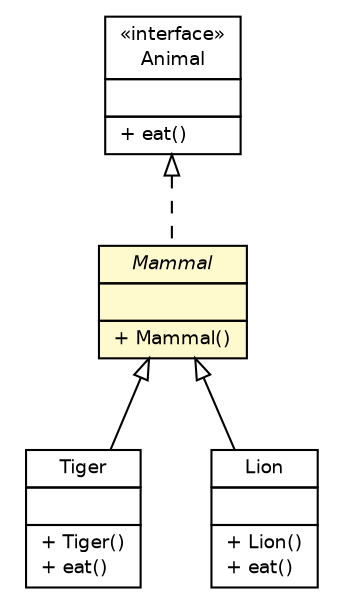 #!/usr/local/bin/dot
#
# Class diagram 
# Generated by UMLGraph version 5.1 (http://www.umlgraph.org/)
#

digraph G {
	edge [fontname="Helvetica",fontsize=10,labelfontname="Helvetica",labelfontsize=10];
	node [fontname="Helvetica",fontsize=10,shape=plaintext];
	nodesep=0.25;
	ranksep=0.5;
	// com.lab49.siteDemo.model.Tiger
	c30 [label=<<table title="com.lab49.siteDemo.model.Tiger" border="0" cellborder="1" cellspacing="0" cellpadding="2" port="p" href="./Tiger.html">
		<tr><td><table border="0" cellspacing="0" cellpadding="1">
<tr><td align="center" balign="center"> Tiger </td></tr>
		</table></td></tr>
		<tr><td><table border="0" cellspacing="0" cellpadding="1">
<tr><td align="left" balign="left">  </td></tr>
		</table></td></tr>
		<tr><td><table border="0" cellspacing="0" cellpadding="1">
<tr><td align="left" balign="left"> + Tiger() </td></tr>
<tr><td align="left" balign="left"> + eat() </td></tr>
		</table></td></tr>
		</table>>, fontname="Helvetica", fontcolor="black", fontsize=9.0];
	// com.lab49.siteDemo.model.Mammal
	c31 [label=<<table title="com.lab49.siteDemo.model.Mammal" border="0" cellborder="1" cellspacing="0" cellpadding="2" port="p" bgcolor="lemonChiffon" href="./Mammal.html">
		<tr><td><table border="0" cellspacing="0" cellpadding="1">
<tr><td align="center" balign="center"><font face="Helvetica-Oblique"> Mammal </font></td></tr>
		</table></td></tr>
		<tr><td><table border="0" cellspacing="0" cellpadding="1">
<tr><td align="left" balign="left">  </td></tr>
		</table></td></tr>
		<tr><td><table border="0" cellspacing="0" cellpadding="1">
<tr><td align="left" balign="left"> + Mammal() </td></tr>
		</table></td></tr>
		</table>>, fontname="Helvetica", fontcolor="black", fontsize=9.0];
	// com.lab49.siteDemo.model.Lion
	c32 [label=<<table title="com.lab49.siteDemo.model.Lion" border="0" cellborder="1" cellspacing="0" cellpadding="2" port="p" href="./Lion.html">
		<tr><td><table border="0" cellspacing="0" cellpadding="1">
<tr><td align="center" balign="center"> Lion </td></tr>
		</table></td></tr>
		<tr><td><table border="0" cellspacing="0" cellpadding="1">
<tr><td align="left" balign="left">  </td></tr>
		</table></td></tr>
		<tr><td><table border="0" cellspacing="0" cellpadding="1">
<tr><td align="left" balign="left"> + Lion() </td></tr>
<tr><td align="left" balign="left"> + eat() </td></tr>
		</table></td></tr>
		</table>>, fontname="Helvetica", fontcolor="black", fontsize=9.0];
	// com.lab49.siteDemo.model.Animal
	c34 [label=<<table title="com.lab49.siteDemo.model.Animal" border="0" cellborder="1" cellspacing="0" cellpadding="2" port="p" href="./Animal.html">
		<tr><td><table border="0" cellspacing="0" cellpadding="1">
<tr><td align="center" balign="center"> &#171;interface&#187; </td></tr>
<tr><td align="center" balign="center"> Animal </td></tr>
		</table></td></tr>
		<tr><td><table border="0" cellspacing="0" cellpadding="1">
<tr><td align="left" balign="left">  </td></tr>
		</table></td></tr>
		<tr><td><table border="0" cellspacing="0" cellpadding="1">
<tr><td align="left" balign="left"> + eat() </td></tr>
		</table></td></tr>
		</table>>, fontname="Helvetica", fontcolor="black", fontsize=9.0];
	//com.lab49.siteDemo.model.Tiger extends com.lab49.siteDemo.model.Mammal
	c31:p -> c30:p [dir=back,arrowtail=empty];
	//com.lab49.siteDemo.model.Mammal implements com.lab49.siteDemo.model.Animal
	c34:p -> c31:p [dir=back,arrowtail=empty,style=dashed];
	//com.lab49.siteDemo.model.Lion extends com.lab49.siteDemo.model.Mammal
	c31:p -> c32:p [dir=back,arrowtail=empty];
}


